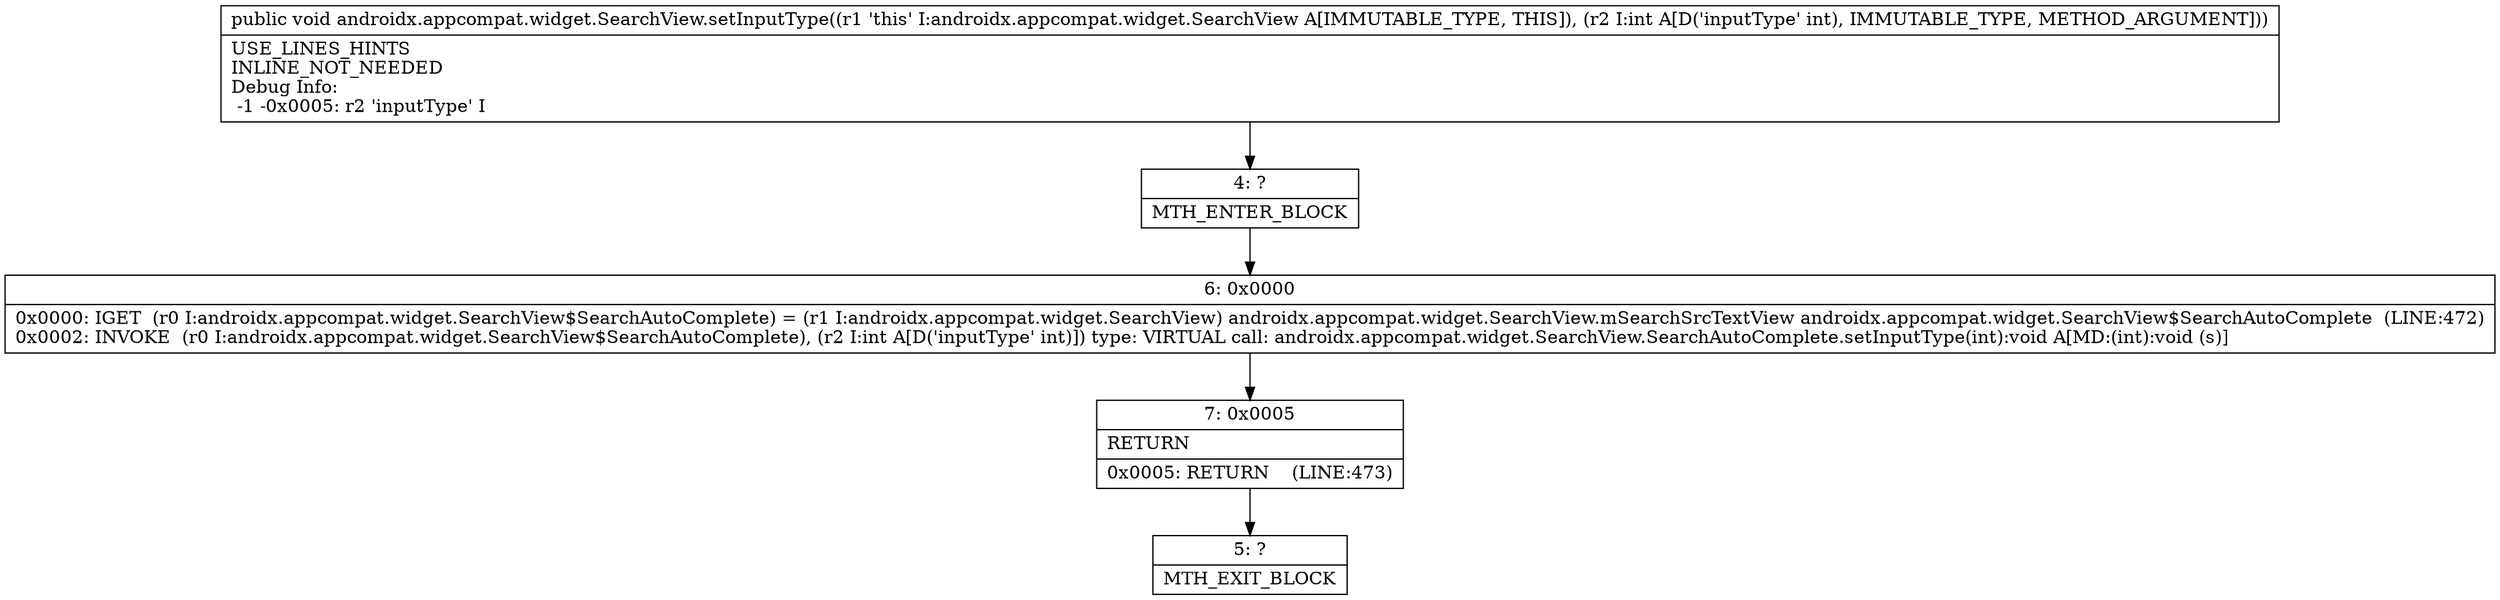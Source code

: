digraph "CFG forandroidx.appcompat.widget.SearchView.setInputType(I)V" {
Node_4 [shape=record,label="{4\:\ ?|MTH_ENTER_BLOCK\l}"];
Node_6 [shape=record,label="{6\:\ 0x0000|0x0000: IGET  (r0 I:androidx.appcompat.widget.SearchView$SearchAutoComplete) = (r1 I:androidx.appcompat.widget.SearchView) androidx.appcompat.widget.SearchView.mSearchSrcTextView androidx.appcompat.widget.SearchView$SearchAutoComplete  (LINE:472)\l0x0002: INVOKE  (r0 I:androidx.appcompat.widget.SearchView$SearchAutoComplete), (r2 I:int A[D('inputType' int)]) type: VIRTUAL call: androidx.appcompat.widget.SearchView.SearchAutoComplete.setInputType(int):void A[MD:(int):void (s)]\l}"];
Node_7 [shape=record,label="{7\:\ 0x0005|RETURN\l|0x0005: RETURN    (LINE:473)\l}"];
Node_5 [shape=record,label="{5\:\ ?|MTH_EXIT_BLOCK\l}"];
MethodNode[shape=record,label="{public void androidx.appcompat.widget.SearchView.setInputType((r1 'this' I:androidx.appcompat.widget.SearchView A[IMMUTABLE_TYPE, THIS]), (r2 I:int A[D('inputType' int), IMMUTABLE_TYPE, METHOD_ARGUMENT]))  | USE_LINES_HINTS\lINLINE_NOT_NEEDED\lDebug Info:\l  \-1 \-0x0005: r2 'inputType' I\l}"];
MethodNode -> Node_4;Node_4 -> Node_6;
Node_6 -> Node_7;
Node_7 -> Node_5;
}

